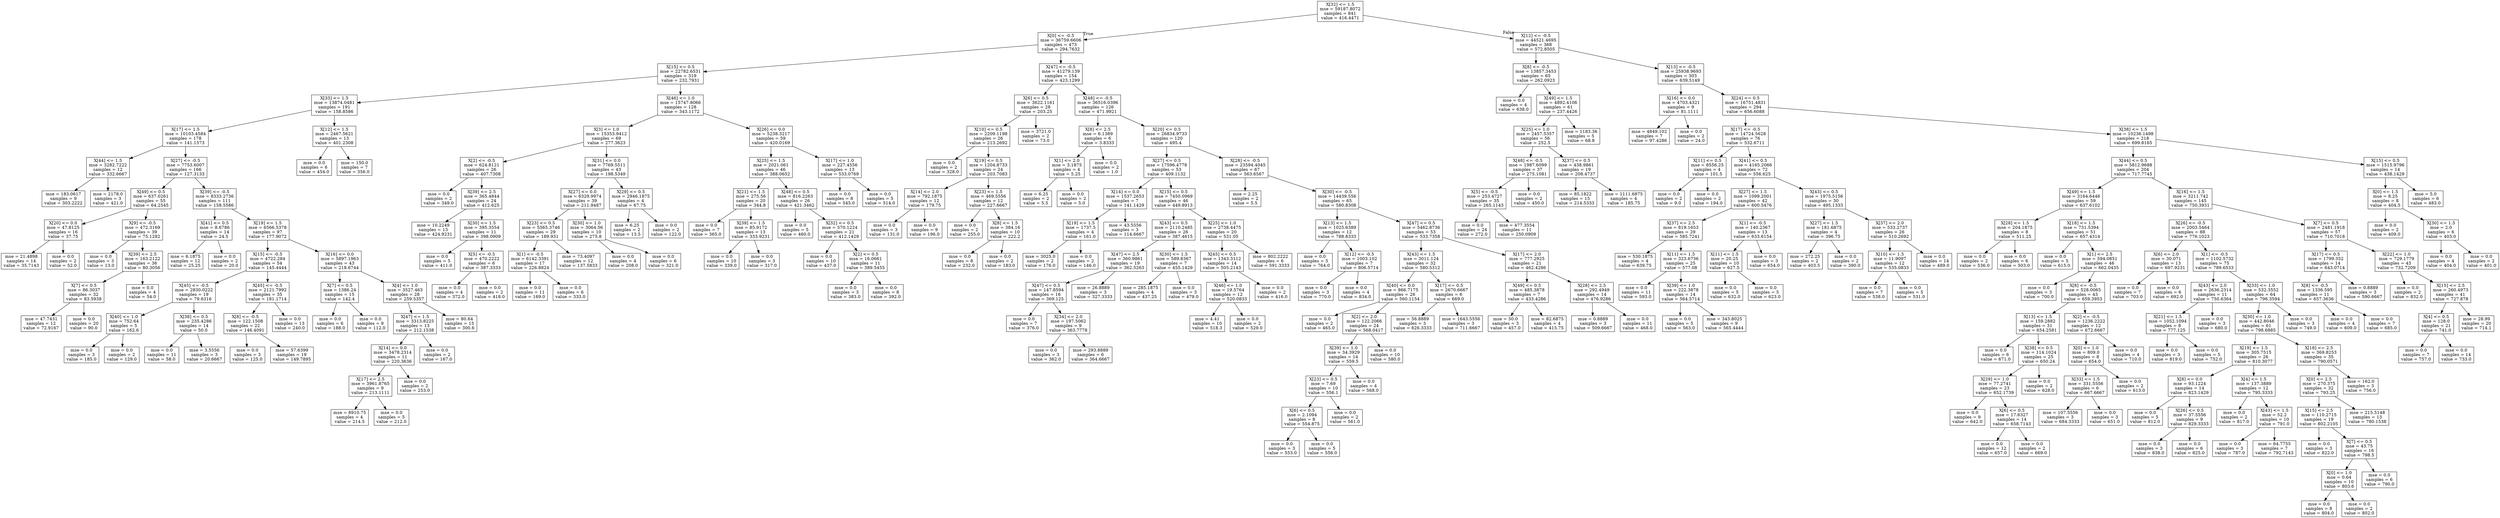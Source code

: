 digraph Tree {
node [shape=box] ;
0 [label="X[32] <= 1.5\nmse = 59187.8072\nsamples = 841\nvalue = 416.4471"] ;
1 [label="X[0] <= -0.5\nmse = 36759.6606\nsamples = 473\nvalue = 294.7632"] ;
0 -> 1 [labeldistance=2.5, labelangle=45, headlabel="True"] ;
2 [label="X[15] <= 0.5\nmse = 22782.6531\nsamples = 319\nvalue = 232.7931"] ;
1 -> 2 ;
3 [label="X[33] <= 1.5\nmse = 13874.0481\nsamples = 191\nvalue = 158.8586"] ;
2 -> 3 ;
4 [label="X[17] <= 1.5\nmse = 10103.4584\nsamples = 178\nvalue = 141.1573"] ;
3 -> 4 ;
5 [label="X[44] <= 1.5\nmse = 3282.7222\nsamples = 12\nvalue = 332.6667"] ;
4 -> 5 ;
6 [label="mse = 183.0617\nsamples = 9\nvalue = 303.2222"] ;
5 -> 6 ;
7 [label="mse = 2178.0\nsamples = 3\nvalue = 421.0"] ;
5 -> 7 ;
8 [label="X[27] <= -0.5\nmse = 7753.6007\nsamples = 166\nvalue = 127.3133"] ;
4 -> 8 ;
9 [label="X[49] <= 0.5\nmse = 637.0261\nsamples = 55\nvalue = 64.2545"] ;
8 -> 9 ;
10 [label="X[20] <= 0.0\nmse = 47.8125\nsamples = 16\nvalue = 37.75"] ;
9 -> 10 ;
11 [label="mse = 21.4898\nsamples = 14\nvalue = 35.7143"] ;
10 -> 11 ;
12 [label="mse = 0.0\nsamples = 2\nvalue = 52.0"] ;
10 -> 12 ;
13 [label="X[9] <= -0.5\nmse = 472.3169\nsamples = 39\nvalue = 75.1282"] ;
9 -> 13 ;
14 [label="mse = 0.0\nsamples = 3\nvalue = 13.0"] ;
13 -> 14 ;
15 [label="X[39] <= 2.5\nmse = 163.2122\nsamples = 36\nvalue = 80.3056"] ;
13 -> 15 ;
16 [label="X[7] <= 0.5\nmse = 86.3037\nsamples = 32\nvalue = 83.5938"] ;
15 -> 16 ;
17 [label="mse = 47.7431\nsamples = 12\nvalue = 72.9167"] ;
16 -> 17 ;
18 [label="mse = 0.0\nsamples = 20\nvalue = 90.0"] ;
16 -> 18 ;
19 [label="mse = 0.0\nsamples = 4\nvalue = 54.0"] ;
15 -> 19 ;
20 [label="X[39] <= -0.5\nmse = 8333.2736\nsamples = 111\nvalue = 158.5586"] ;
8 -> 20 ;
21 [label="X[41] <= 0.5\nmse = 8.6786\nsamples = 14\nvalue = 24.5"] ;
20 -> 21 ;
22 [label="mse = 6.1875\nsamples = 12\nvalue = 25.25"] ;
21 -> 22 ;
23 [label="mse = 0.0\nsamples = 2\nvalue = 20.0"] ;
21 -> 23 ;
24 [label="X[19] <= 1.5\nmse = 6566.5378\nsamples = 97\nvalue = 177.9072"] ;
20 -> 24 ;
25 [label="X[15] <= -0.5\nmse = 4722.284\nsamples = 54\nvalue = 145.4444"] ;
24 -> 25 ;
26 [label="X[45] <= -0.5\nmse = 2830.0222\nsamples = 19\nvalue = 79.6316"] ;
25 -> 26 ;
27 [label="X[40] <= 1.0\nmse = 752.64\nsamples = 5\nvalue = 162.6"] ;
26 -> 27 ;
28 [label="mse = 0.0\nsamples = 3\nvalue = 185.0"] ;
27 -> 28 ;
29 [label="mse = 0.0\nsamples = 2\nvalue = 129.0"] ;
27 -> 29 ;
30 [label="X[38] <= 0.5\nmse = 235.4286\nsamples = 14\nvalue = 50.0"] ;
26 -> 30 ;
31 [label="mse = 0.0\nsamples = 11\nvalue = 58.0"] ;
30 -> 31 ;
32 [label="mse = 3.5556\nsamples = 3\nvalue = 20.6667"] ;
30 -> 32 ;
33 [label="X[45] <= -0.5\nmse = 2121.7992\nsamples = 35\nvalue = 181.1714"] ;
25 -> 33 ;
34 [label="X[8] <= -0.5\nmse = 122.1508\nsamples = 22\nvalue = 146.4091"] ;
33 -> 34 ;
35 [label="mse = 0.0\nsamples = 3\nvalue = 125.0"] ;
34 -> 35 ;
36 [label="mse = 57.6399\nsamples = 19\nvalue = 149.7895"] ;
34 -> 36 ;
37 [label="mse = 0.0\nsamples = 13\nvalue = 240.0"] ;
33 -> 37 ;
38 [label="X[16] <= 0.0\nmse = 5897.1963\nsamples = 43\nvalue = 218.6744"] ;
24 -> 38 ;
39 [label="X[7] <= 0.5\nmse = 1386.24\nsamples = 15\nvalue = 142.4"] ;
38 -> 39 ;
40 [label="mse = 0.0\nsamples = 6\nvalue = 188.0"] ;
39 -> 40 ;
41 [label="mse = 0.0\nsamples = 9\nvalue = 112.0"] ;
39 -> 41 ;
42 [label="X[4] <= 1.0\nmse = 3527.463\nsamples = 28\nvalue = 259.5357"] ;
38 -> 42 ;
43 [label="X[47] <= 1.5\nmse = 3313.8225\nsamples = 13\nvalue = 212.1538"] ;
42 -> 43 ;
44 [label="X[14] <= 0.0\nmse = 3478.2314\nsamples = 11\nvalue = 220.3636"] ;
43 -> 44 ;
45 [label="X[17] <= 2.5\nmse = 3961.8765\nsamples = 9\nvalue = 213.1111"] ;
44 -> 45 ;
46 [label="mse = 8910.75\nsamples = 4\nvalue = 214.5"] ;
45 -> 46 ;
47 [label="mse = 0.0\nsamples = 5\nvalue = 212.0"] ;
45 -> 47 ;
48 [label="mse = 0.0\nsamples = 2\nvalue = 253.0"] ;
44 -> 48 ;
49 [label="mse = 0.0\nsamples = 2\nvalue = 167.0"] ;
43 -> 49 ;
50 [label="mse = 80.64\nsamples = 15\nvalue = 300.6"] ;
42 -> 50 ;
51 [label="X[12] <= 1.5\nmse = 2467.5621\nsamples = 13\nvalue = 401.2308"] ;
3 -> 51 ;
52 [label="mse = 0.0\nsamples = 6\nvalue = 454.0"] ;
51 -> 52 ;
53 [label="mse = 150.0\nsamples = 7\nvalue = 356.0"] ;
51 -> 53 ;
54 [label="X[46] <= 1.0\nmse = 15747.8066\nsamples = 128\nvalue = 343.1172"] ;
2 -> 54 ;
55 [label="X[3] <= 1.0\nmse = 15353.9412\nsamples = 69\nvalue = 277.3623"] ;
54 -> 55 ;
56 [label="X[2] <= -0.5\nmse = 624.8121\nsamples = 26\nvalue = 407.7308"] ;
55 -> 56 ;
57 [label="mse = 0.0\nsamples = 2\nvalue = 349.0"] ;
56 -> 57 ;
58 [label="X[39] <= 2.5\nmse = 365.4844\nsamples = 24\nvalue = 412.625"] ;
56 -> 58 ;
59 [label="mse = 10.2249\nsamples = 13\nvalue = 424.9231"] ;
58 -> 59 ;
60 [label="X[30] <= 1.5\nmse = 395.3554\nsamples = 11\nvalue = 398.0909"] ;
58 -> 60 ;
61 [label="mse = 0.0\nsamples = 5\nvalue = 411.0"] ;
60 -> 61 ;
62 [label="X[5] <= -0.5\nmse = 470.2222\nsamples = 6\nvalue = 387.3333"] ;
60 -> 62 ;
63 [label="mse = 0.0\nsamples = 4\nvalue = 372.0"] ;
62 -> 63 ;
64 [label="mse = 0.0\nsamples = 2\nvalue = 418.0"] ;
62 -> 64 ;
65 [label="X[31] <= 0.0\nmse = 7769.5511\nsamples = 43\nvalue = 198.5349"] ;
55 -> 65 ;
66 [label="X[27] <= 0.0\nmse = 6329.9974\nsamples = 39\nvalue = 211.9487"] ;
65 -> 66 ;
67 [label="X[23] <= 0.5\nmse = 5565.3746\nsamples = 29\nvalue = 189.931"] ;
66 -> 67 ;
68 [label="X[1] <= -0.5\nmse = 6142.3391\nsamples = 17\nvalue = 226.8824"] ;
67 -> 68 ;
69 [label="mse = 0.0\nsamples = 11\nvalue = 169.0"] ;
68 -> 69 ;
70 [label="mse = 0.0\nsamples = 6\nvalue = 333.0"] ;
68 -> 70 ;
71 [label="mse = 73.4097\nsamples = 12\nvalue = 137.5833"] ;
67 -> 71 ;
72 [label="X[30] <= 1.0\nmse = 3064.56\nsamples = 10\nvalue = 275.8"] ;
66 -> 72 ;
73 [label="mse = 0.0\nsamples = 4\nvalue = 208.0"] ;
72 -> 73 ;
74 [label="mse = 0.0\nsamples = 6\nvalue = 321.0"] ;
72 -> 74 ;
75 [label="X[29] <= 0.5\nmse = 2946.1875\nsamples = 4\nvalue = 67.75"] ;
65 -> 75 ;
76 [label="mse = 6.25\nsamples = 2\nvalue = 13.5"] ;
75 -> 76 ;
77 [label="mse = 0.0\nsamples = 2\nvalue = 122.0"] ;
75 -> 77 ;
78 [label="X[26] <= 0.0\nmse = 5238.3217\nsamples = 59\nvalue = 420.0169"] ;
54 -> 78 ;
79 [label="X[25] <= 1.5\nmse = 2021.061\nsamples = 46\nvalue = 388.0652"] ;
78 -> 79 ;
80 [label="X[21] <= 1.5\nmse = 275.56\nsamples = 20\nvalue = 344.8"] ;
79 -> 80 ;
81 [label="mse = 0.0\nsamples = 7\nvalue = 365.0"] ;
80 -> 81 ;
82 [label="X[39] <= 1.5\nmse = 85.9172\nsamples = 13\nvalue = 333.9231"] ;
80 -> 82 ;
83 [label="mse = 0.0\nsamples = 10\nvalue = 339.0"] ;
82 -> 83 ;
84 [label="mse = 0.0\nsamples = 3\nvalue = 317.0"] ;
82 -> 84 ;
85 [label="X[48] <= 0.5\nmse = 816.2263\nsamples = 26\nvalue = 421.3462"] ;
79 -> 85 ;
86 [label="mse = 0.0\nsamples = 5\nvalue = 460.0"] ;
85 -> 86 ;
87 [label="X[32] <= 0.5\nmse = 570.1224\nsamples = 21\nvalue = 412.1429"] ;
85 -> 87 ;
88 [label="mse = 0.0\nsamples = 10\nvalue = 437.0"] ;
87 -> 88 ;
89 [label="X[2] <= 0.5\nmse = 16.0661\nsamples = 11\nvalue = 389.5455"] ;
87 -> 89 ;
90 [label="mse = 0.0\nsamples = 3\nvalue = 383.0"] ;
89 -> 90 ;
91 [label="mse = 0.0\nsamples = 8\nvalue = 392.0"] ;
89 -> 91 ;
92 [label="X[17] <= 1.0\nmse = 227.4556\nsamples = 13\nvalue = 533.0769"] ;
78 -> 92 ;
93 [label="mse = 0.0\nsamples = 8\nvalue = 545.0"] ;
92 -> 93 ;
94 [label="mse = 0.0\nsamples = 5\nvalue = 514.0"] ;
92 -> 94 ;
95 [label="X[47] <= -0.5\nmse = 41279.139\nsamples = 154\nvalue = 423.1299"] ;
1 -> 95 ;
96 [label="X[6] <= 0.5\nmse = 3622.1161\nsamples = 28\nvalue = 203.25"] ;
95 -> 96 ;
97 [label="X[10] <= 0.5\nmse = 2209.1198\nsamples = 26\nvalue = 213.2692"] ;
96 -> 97 ;
98 [label="mse = 0.0\nsamples = 2\nvalue = 328.0"] ;
97 -> 98 ;
99 [label="X[19] <= 0.5\nmse = 1204.8733\nsamples = 24\nvalue = 203.7083"] ;
97 -> 99 ;
100 [label="X[14] <= 2.0\nmse = 792.1875\nsamples = 12\nvalue = 179.75"] ;
99 -> 100 ;
101 [label="mse = 0.0\nsamples = 3\nvalue = 131.0"] ;
100 -> 101 ;
102 [label="mse = 0.0\nsamples = 9\nvalue = 196.0"] ;
100 -> 102 ;
103 [label="X[23] <= 1.5\nmse = 469.5556\nsamples = 12\nvalue = 227.6667"] ;
99 -> 103 ;
104 [label="mse = 0.0\nsamples = 2\nvalue = 255.0"] ;
103 -> 104 ;
105 [label="X[8] <= 1.5\nmse = 384.16\nsamples = 10\nvalue = 222.2"] ;
103 -> 105 ;
106 [label="mse = 0.0\nsamples = 8\nvalue = 232.0"] ;
105 -> 106 ;
107 [label="mse = 0.0\nsamples = 2\nvalue = 183.0"] ;
105 -> 107 ;
108 [label="mse = 3721.0\nsamples = 2\nvalue = 73.0"] ;
96 -> 108 ;
109 [label="X[48] <= -0.5\nmse = 36516.0396\nsamples = 126\nvalue = 471.9921"] ;
95 -> 109 ;
110 [label="X[8] <= 2.5\nmse = 6.1389\nsamples = 6\nvalue = 3.8333"] ;
109 -> 110 ;
111 [label="X[1] <= 2.0\nmse = 3.1875\nsamples = 4\nvalue = 5.25"] ;
110 -> 111 ;
112 [label="mse = 6.25\nsamples = 2\nvalue = 5.5"] ;
111 -> 112 ;
113 [label="mse = 0.0\nsamples = 2\nvalue = 5.0"] ;
111 -> 113 ;
114 [label="mse = 0.0\nsamples = 2\nvalue = 1.0"] ;
110 -> 114 ;
115 [label="X[20] <= 0.5\nmse = 26834.9733\nsamples = 120\nvalue = 495.4"] ;
109 -> 115 ;
116 [label="X[27] <= 0.5\nmse = 17596.4778\nsamples = 53\nvalue = 409.1132"] ;
115 -> 116 ;
117 [label="X[14] <= 0.0\nmse = 1537.2653\nsamples = 7\nvalue = 141.1429"] ;
116 -> 117 ;
118 [label="X[19] <= 1.5\nmse = 1737.5\nsamples = 4\nvalue = 161.0"] ;
117 -> 118 ;
119 [label="mse = 3025.0\nsamples = 2\nvalue = 176.0"] ;
118 -> 119 ;
120 [label="mse = 0.0\nsamples = 2\nvalue = 146.0"] ;
118 -> 120 ;
121 [label="mse = 43.5556\nsamples = 3\nvalue = 114.6667"] ;
117 -> 121 ;
122 [label="X[15] <= 0.5\nmse = 7450.0969\nsamples = 46\nvalue = 449.8913"] ;
116 -> 122 ;
123 [label="X[43] <= 0.5\nmse = 2110.2485\nsamples = 26\nvalue = 387.4615"] ;
122 -> 123 ;
124 [label="X[47] <= 2.5\nmse = 360.9861\nsamples = 19\nvalue = 362.5263"] ;
123 -> 124 ;
125 [label="X[47] <= 0.5\nmse = 147.8594\nsamples = 16\nvalue = 369.125"] ;
124 -> 125 ;
126 [label="mse = 0.0\nsamples = 7\nvalue = 376.0"] ;
125 -> 126 ;
127 [label="X[34] <= 2.0\nmse = 197.5062\nsamples = 9\nvalue = 363.7778"] ;
125 -> 127 ;
128 [label="mse = 0.0\nsamples = 3\nvalue = 362.0"] ;
127 -> 128 ;
129 [label="mse = 293.8889\nsamples = 6\nvalue = 364.6667"] ;
127 -> 129 ;
130 [label="mse = 26.8889\nsamples = 3\nvalue = 327.3333"] ;
124 -> 130 ;
131 [label="X[30] <= 1.5\nmse = 589.8367\nsamples = 7\nvalue = 455.1429"] ;
123 -> 131 ;
132 [label="mse = 285.1875\nsamples = 4\nvalue = 437.25"] ;
131 -> 132 ;
133 [label="mse = 0.0\nsamples = 3\nvalue = 479.0"] ;
131 -> 133 ;
134 [label="X[25] <= 1.0\nmse = 2738.4475\nsamples = 20\nvalue = 531.05"] ;
122 -> 134 ;
135 [label="X[45] <= 0.5\nmse = 1343.3112\nsamples = 14\nvalue = 505.2143"] ;
134 -> 135 ;
136 [label="X[46] <= 1.0\nmse = 19.5764\nsamples = 12\nvalue = 520.0833"] ;
135 -> 136 ;
137 [label="mse = 4.41\nsamples = 10\nvalue = 518.3"] ;
136 -> 137 ;
138 [label="mse = 0.0\nsamples = 2\nvalue = 529.0"] ;
136 -> 138 ;
139 [label="mse = 0.0\nsamples = 2\nvalue = 416.0"] ;
135 -> 139 ;
140 [label="mse = 802.2222\nsamples = 6\nvalue = 591.3333"] ;
134 -> 140 ;
141 [label="X[28] <= -0.5\nmse = 23594.4045\nsamples = 67\nvalue = 563.6567"] ;
115 -> 141 ;
142 [label="mse = 2.25\nsamples = 2\nvalue = 5.5"] ;
141 -> 142 ;
143 [label="X[30] <= -0.5\nmse = 14439.556\nsamples = 65\nvalue = 580.8308"] ;
141 -> 143 ;
144 [label="X[13] <= 1.5\nmse = 1025.6389\nsamples = 12\nvalue = 788.8333"] ;
143 -> 144 ;
145 [label="mse = 0.0\nsamples = 5\nvalue = 764.0"] ;
144 -> 145 ;
146 [label="X[12] <= -0.5\nmse = 1003.102\nsamples = 7\nvalue = 806.5714"] ;
144 -> 146 ;
147 [label="mse = 0.0\nsamples = 3\nvalue = 770.0"] ;
146 -> 147 ;
148 [label="mse = 0.0\nsamples = 4\nvalue = 834.0"] ;
146 -> 148 ;
149 [label="X[47] <= 0.5\nmse = 5462.8736\nsamples = 53\nvalue = 533.7358"] ;
143 -> 149 ;
150 [label="X[43] <= 1.5\nmse = 3011.124\nsamples = 32\nvalue = 580.5312"] ;
149 -> 150 ;
151 [label="X[40] <= 0.0\nmse = 866.7175\nsamples = 26\nvalue = 560.1154"] ;
150 -> 151 ;
152 [label="mse = 0.0\nsamples = 2\nvalue = 465.0"] ;
151 -> 152 ;
153 [label="X[2] <= 2.0\nmse = 122.2066\nsamples = 24\nvalue = 568.0417"] ;
151 -> 153 ;
154 [label="X[39] <= 1.0\nmse = 34.3929\nsamples = 14\nvalue = 559.5"] ;
153 -> 154 ;
155 [label="X[23] <= 0.5\nmse = 7.69\nsamples = 10\nvalue = 556.1"] ;
154 -> 155 ;
156 [label="X[6] <= 0.5\nmse = 2.1094\nsamples = 8\nvalue = 554.875"] ;
155 -> 156 ;
157 [label="mse = 0.0\nsamples = 3\nvalue = 553.0"] ;
156 -> 157 ;
158 [label="mse = 0.0\nsamples = 5\nvalue = 556.0"] ;
156 -> 158 ;
159 [label="mse = 0.0\nsamples = 2\nvalue = 561.0"] ;
155 -> 159 ;
160 [label="mse = 0.0\nsamples = 4\nvalue = 568.0"] ;
154 -> 160 ;
161 [label="mse = 0.0\nsamples = 10\nvalue = 580.0"] ;
153 -> 161 ;
162 [label="X[17] <= 0.5\nmse = 2670.6667\nsamples = 6\nvalue = 669.0"] ;
150 -> 162 ;
163 [label="mse = 56.8889\nsamples = 3\nvalue = 626.3333"] ;
162 -> 163 ;
164 [label="mse = 1643.5556\nsamples = 3\nvalue = 711.6667"] ;
162 -> 164 ;
165 [label="X[17] <= 2.0\nmse = 777.2925\nsamples = 21\nvalue = 462.4286"] ;
149 -> 165 ;
166 [label="X[49] <= 0.5\nmse = 485.3878\nsamples = 7\nvalue = 433.4286"] ;
165 -> 166 ;
167 [label="mse = 50.0\nsamples = 3\nvalue = 457.0"] ;
166 -> 167 ;
168 [label="mse = 82.6875\nsamples = 4\nvalue = 415.75"] ;
166 -> 168 ;
169 [label="X[28] <= 2.5\nmse = 292.4949\nsamples = 14\nvalue = 476.9286"] ;
165 -> 169 ;
170 [label="mse = 0.8889\nsamples = 3\nvalue = 509.6667"] ;
169 -> 170 ;
171 [label="mse = 0.0\nsamples = 11\nvalue = 468.0"] ;
169 -> 171 ;
172 [label="X[12] <= -0.5\nmse = 44521.4695\nsamples = 368\nvalue = 572.8505"] ;
0 -> 172 [labeldistance=2.5, labelangle=-45, headlabel="False"] ;
173 [label="X[8] <= -0.5\nmse = 13857.3453\nsamples = 65\nvalue = 262.0923"] ;
172 -> 173 ;
174 [label="mse = 0.0\nsamples = 4\nvalue = 638.0"] ;
173 -> 174 ;
175 [label="X[49] <= 1.5\nmse = 4892.4106\nsamples = 61\nvalue = 237.4426"] ;
173 -> 175 ;
176 [label="X[25] <= 1.0\nmse = 2457.5357\nsamples = 56\nvalue = 252.5"] ;
175 -> 176 ;
177 [label="X[48] <= -0.5\nmse = 1987.6099\nsamples = 37\nvalue = 275.1081"] ;
176 -> 177 ;
178 [label="X[5] <= -0.5\nmse = 253.4727\nsamples = 35\nvalue = 265.1143"] ;
177 -> 178 ;
179 [label="mse = 0.0\nsamples = 24\nvalue = 272.0"] ;
178 -> 179 ;
180 [label="mse = 477.3554\nsamples = 11\nvalue = 250.0909"] ;
178 -> 180 ;
181 [label="mse = 0.0\nsamples = 2\nvalue = 450.0"] ;
177 -> 181 ;
182 [label="X[37] <= 0.5\nmse = 438.9861\nsamples = 19\nvalue = 208.4737"] ;
176 -> 182 ;
183 [label="mse = 85.1822\nsamples = 15\nvalue = 214.5333"] ;
182 -> 183 ;
184 [label="mse = 1111.6875\nsamples = 4\nvalue = 185.75"] ;
182 -> 184 ;
185 [label="mse = 1183.36\nsamples = 5\nvalue = 68.8"] ;
175 -> 185 ;
186 [label="X[13] <= -0.5\nmse = 25938.9693\nsamples = 303\nvalue = 639.5149"] ;
172 -> 186 ;
187 [label="X[16] <= 0.0\nmse = 4703.4321\nsamples = 9\nvalue = 81.1111"] ;
186 -> 187 ;
188 [label="mse = 4849.102\nsamples = 7\nvalue = 97.4286"] ;
187 -> 188 ;
189 [label="mse = 0.0\nsamples = 2\nvalue = 24.0"] ;
187 -> 189 ;
190 [label="X[24] <= 0.5\nmse = 16751.4831\nsamples = 294\nvalue = 656.6088"] ;
186 -> 190 ;
191 [label="X[17] <= -0.5\nmse = 14724.5628\nsamples = 76\nvalue = 532.6711"] ;
190 -> 191 ;
192 [label="X[11] <= 0.5\nmse = 8556.25\nsamples = 4\nvalue = 101.5"] ;
191 -> 192 ;
193 [label="mse = 0.0\nsamples = 2\nvalue = 9.0"] ;
192 -> 193 ;
194 [label="mse = 0.0\nsamples = 2\nvalue = 194.0"] ;
192 -> 194 ;
195 [label="X[41] <= 0.5\nmse = 4165.2066\nsamples = 72\nvalue = 556.625"] ;
191 -> 195 ;
196 [label="X[27] <= 1.5\nmse = 1099.2001\nsamples = 42\nvalue = 600.5476"] ;
195 -> 196 ;
197 [label="X[37] <= 2.5\nmse = 819.1653\nsamples = 29\nvalue = 585.7241"] ;
196 -> 197 ;
198 [label="mse = 530.1875\nsamples = 4\nvalue = 639.75"] ;
197 -> 198 ;
199 [label="X[11] <= 1.5\nmse = 323.6736\nsamples = 25\nvalue = 577.08"] ;
197 -> 199 ;
200 [label="mse = 0.0\nsamples = 11\nvalue = 593.0"] ;
199 -> 200 ;
201 [label="X[39] <= 1.0\nmse = 222.3878\nsamples = 14\nvalue = 564.5714"] ;
199 -> 201 ;
202 [label="mse = 0.0\nsamples = 5\nvalue = 563.0"] ;
201 -> 202 ;
203 [label="mse = 343.8025\nsamples = 9\nvalue = 565.4444"] ;
201 -> 203 ;
204 [label="X[1] <= -0.5\nmse = 140.2367\nsamples = 13\nvalue = 633.6154"] ;
196 -> 204 ;
205 [label="X[11] <= 1.5\nmse = 20.25\nsamples = 10\nvalue = 627.5"] ;
204 -> 205 ;
206 [label="mse = 0.0\nsamples = 5\nvalue = 632.0"] ;
205 -> 206 ;
207 [label="mse = 0.0\nsamples = 5\nvalue = 623.0"] ;
205 -> 207 ;
208 [label="mse = 0.0\nsamples = 3\nvalue = 654.0"] ;
204 -> 208 ;
209 [label="X[43] <= 0.5\nmse = 1975.5156\nsamples = 30\nvalue = 495.1333"] ;
195 -> 209 ;
210 [label="X[27] <= 1.5\nmse = 181.6875\nsamples = 4\nvalue = 396.75"] ;
209 -> 210 ;
211 [label="mse = 272.25\nsamples = 2\nvalue = 403.5"] ;
210 -> 211 ;
212 [label="mse = 0.0\nsamples = 2\nvalue = 390.0"] ;
210 -> 212 ;
213 [label="X[37] <= 2.0\nmse = 533.2737\nsamples = 26\nvalue = 510.2692"] ;
209 -> 213 ;
214 [label="X[10] <= 1.5\nmse = 11.9097\nsamples = 12\nvalue = 535.0833"] ;
213 -> 214 ;
215 [label="mse = 0.0\nsamples = 7\nvalue = 538.0"] ;
214 -> 215 ;
216 [label="mse = 0.0\nsamples = 5\nvalue = 531.0"] ;
214 -> 216 ;
217 [label="mse = 0.0\nsamples = 14\nvalue = 489.0"] ;
213 -> 217 ;
218 [label="X[38] <= 1.5\nmse = 10236.1498\nsamples = 218\nvalue = 699.8165"] ;
190 -> 218 ;
219 [label="X[44] <= 0.5\nmse = 5812.9688\nsamples = 204\nvalue = 717.7745"] ;
218 -> 219 ;
220 [label="X[49] <= 1.5\nmse = 3164.6446\nsamples = 59\nvalue = 637.6102"] ;
219 -> 220 ;
221 [label="X[28] <= 1.5\nmse = 204.1875\nsamples = 8\nvalue = 511.25"] ;
220 -> 221 ;
222 [label="mse = 0.0\nsamples = 2\nvalue = 536.0"] ;
221 -> 222 ;
223 [label="mse = 0.0\nsamples = 6\nvalue = 503.0"] ;
221 -> 223 ;
224 [label="X[18] <= 1.5\nmse = 731.5394\nsamples = 51\nvalue = 657.4314"] ;
220 -> 224 ;
225 [label="mse = 0.0\nsamples = 5\nvalue = 615.0"] ;
224 -> 225 ;
226 [label="X[1] <= 2.5\nmse = 594.0851\nsamples = 46\nvalue = 662.0435"] ;
224 -> 226 ;
227 [label="mse = 0.0\nsamples = 3\nvalue = 700.0"] ;
226 -> 227 ;
228 [label="X[8] <= -0.5\nmse = 528.0065\nsamples = 43\nvalue = 659.3953"] ;
226 -> 228 ;
229 [label="X[13] <= 1.5\nmse = 159.2882\nsamples = 31\nvalue = 654.2581"] ;
228 -> 229 ;
230 [label="mse = 0.0\nsamples = 6\nvalue = 671.0"] ;
229 -> 230 ;
231 [label="X[38] <= 0.5\nmse = 114.1024\nsamples = 25\nvalue = 650.24"] ;
229 -> 231 ;
232 [label="X[29] <= 1.0\nmse = 77.2741\nsamples = 23\nvalue = 652.1739"] ;
231 -> 232 ;
233 [label="mse = 0.0\nsamples = 9\nvalue = 642.0"] ;
232 -> 233 ;
234 [label="X[6] <= 0.5\nmse = 17.6327\nsamples = 14\nvalue = 658.7143"] ;
232 -> 234 ;
235 [label="mse = 0.0\nsamples = 12\nvalue = 657.0"] ;
234 -> 235 ;
236 [label="mse = 0.0\nsamples = 2\nvalue = 669.0"] ;
234 -> 236 ;
237 [label="mse = 0.0\nsamples = 2\nvalue = 628.0"] ;
231 -> 237 ;
238 [label="X[2] <= -0.5\nmse = 1236.2222\nsamples = 12\nvalue = 672.6667"] ;
228 -> 238 ;
239 [label="X[0] <= 1.0\nmse = 809.0\nsamples = 8\nvalue = 654.0"] ;
238 -> 239 ;
240 [label="X[33] <= 1.5\nmse = 331.5556\nsamples = 6\nvalue = 667.6667"] ;
239 -> 240 ;
241 [label="mse = 107.5556\nsamples = 3\nvalue = 684.3333"] ;
240 -> 241 ;
242 [label="mse = 0.0\nsamples = 3\nvalue = 651.0"] ;
240 -> 242 ;
243 [label="mse = 0.0\nsamples = 2\nvalue = 613.0"] ;
239 -> 243 ;
244 [label="mse = 0.0\nsamples = 4\nvalue = 710.0"] ;
238 -> 244 ;
245 [label="X[16] <= 1.5\nmse = 3211.742\nsamples = 145\nvalue = 750.3931"] ;
219 -> 245 ;
246 [label="X[26] <= -0.5\nmse = 2003.5464\nsamples = 88\nvalue = 776.1023"] ;
245 -> 246 ;
247 [label="X[6] <= 2.0\nmse = 30.071\nsamples = 13\nvalue = 697.9231"] ;
246 -> 247 ;
248 [label="mse = 0.0\nsamples = 7\nvalue = 703.0"] ;
247 -> 248 ;
249 [label="mse = 0.0\nsamples = 6\nvalue = 692.0"] ;
247 -> 249 ;
250 [label="X[1] <= -0.5\nmse = 1102.5732\nsamples = 75\nvalue = 789.6533"] ;
246 -> 250 ;
251 [label="X[43] <= 2.0\nmse = 2636.2314\nsamples = 11\nvalue = 750.6364"] ;
250 -> 251 ;
252 [label="X[21] <= 1.5\nmse = 1052.1094\nsamples = 8\nvalue = 777.125"] ;
251 -> 252 ;
253 [label="mse = 0.0\nsamples = 3\nvalue = 819.0"] ;
252 -> 253 ;
254 [label="mse = 0.0\nsamples = 5\nvalue = 752.0"] ;
252 -> 254 ;
255 [label="mse = 0.0\nsamples = 3\nvalue = 680.0"] ;
251 -> 255 ;
256 [label="X[33] <= 1.0\nmse = 532.3552\nsamples = 64\nvalue = 796.3594"] ;
250 -> 256 ;
257 [label="X[30] <= 1.0\nmse = 442.8046\nsamples = 61\nvalue = 798.6885"] ;
256 -> 257 ;
258 [label="X[19] <= 1.5\nmse = 305.7515\nsamples = 26\nvalue = 810.3077"] ;
257 -> 258 ;
259 [label="X[8] <= 0.0\nmse = 93.1224\nsamples = 14\nvalue = 823.1429"] ;
258 -> 259 ;
260 [label="mse = 0.0\nsamples = 5\nvalue = 812.0"] ;
259 -> 260 ;
261 [label="X[26] <= 0.5\nmse = 37.5556\nsamples = 9\nvalue = 829.3333"] ;
259 -> 261 ;
262 [label="mse = 0.0\nsamples = 3\nvalue = 838.0"] ;
261 -> 262 ;
263 [label="mse = 0.0\nsamples = 6\nvalue = 825.0"] ;
261 -> 263 ;
264 [label="X[4] <= 1.5\nmse = 137.3889\nsamples = 12\nvalue = 795.3333"] ;
258 -> 264 ;
265 [label="mse = 0.0\nsamples = 2\nvalue = 817.0"] ;
264 -> 265 ;
266 [label="X[43] <= 1.5\nmse = 52.2\nsamples = 10\nvalue = 791.0"] ;
264 -> 266 ;
267 [label="mse = 0.0\nsamples = 3\nvalue = 787.0"] ;
266 -> 267 ;
268 [label="mse = 64.7755\nsamples = 7\nvalue = 792.7143"] ;
266 -> 268 ;
269 [label="X[18] <= 2.5\nmse = 369.8253\nsamples = 35\nvalue = 790.0571"] ;
257 -> 269 ;
270 [label="X[0] <= 2.5\nmse = 270.375\nsamples = 32\nvalue = 793.25"] ;
269 -> 270 ;
271 [label="X[15] <= 2.5\nmse = 110.2715\nsamples = 19\nvalue = 802.2105"] ;
270 -> 271 ;
272 [label="mse = 0.0\nsamples = 3\nvalue = 822.0"] ;
271 -> 272 ;
273 [label="X[7] <= 0.5\nmse = 43.75\nsamples = 16\nvalue = 798.5"] ;
271 -> 273 ;
274 [label="X[0] <= 1.0\nmse = 0.64\nsamples = 10\nvalue = 803.6"] ;
273 -> 274 ;
275 [label="mse = 0.0\nsamples = 8\nvalue = 804.0"] ;
274 -> 275 ;
276 [label="mse = 0.0\nsamples = 2\nvalue = 802.0"] ;
274 -> 276 ;
277 [label="mse = 0.0\nsamples = 6\nvalue = 790.0"] ;
273 -> 277 ;
278 [label="mse = 215.5148\nsamples = 13\nvalue = 780.1538"] ;
270 -> 278 ;
279 [label="mse = 162.0\nsamples = 3\nvalue = 756.0"] ;
269 -> 279 ;
280 [label="mse = 0.0\nsamples = 3\nvalue = 749.0"] ;
256 -> 280 ;
281 [label="X[7] <= 0.5\nmse = 2481.1918\nsamples = 57\nvalue = 710.7018"] ;
245 -> 281 ;
282 [label="X[17] <= 0.5\nmse = 1799.352\nsamples = 14\nvalue = 643.0714"] ;
281 -> 282 ;
283 [label="X[8] <= -0.5\nmse = 1336.595\nsamples = 11\nvalue = 657.3636"] ;
282 -> 283 ;
284 [label="mse = 0.0\nsamples = 4\nvalue = 609.0"] ;
283 -> 284 ;
285 [label="mse = 0.0\nsamples = 7\nvalue = 685.0"] ;
283 -> 285 ;
286 [label="mse = 0.8889\nsamples = 3\nvalue = 590.6667"] ;
282 -> 286 ;
287 [label="X[22] <= 1.0\nmse = 729.1779\nsamples = 43\nvalue = 732.7209"] ;
281 -> 287 ;
288 [label="mse = 0.0\nsamples = 2\nvalue = 832.0"] ;
287 -> 288 ;
289 [label="X[15] <= 2.5\nmse = 260.4973\nsamples = 41\nvalue = 727.878"] ;
287 -> 289 ;
290 [label="X[4] <= 0.5\nmse = 128.0\nsamples = 21\nvalue = 741.0"] ;
289 -> 290 ;
291 [label="mse = 0.0\nsamples = 7\nvalue = 757.0"] ;
290 -> 291 ;
292 [label="mse = 0.0\nsamples = 14\nvalue = 733.0"] ;
290 -> 292 ;
293 [label="mse = 28.99\nsamples = 20\nvalue = 714.1"] ;
289 -> 293 ;
294 [label="X[15] <= 0.5\nmse = 1515.9796\nsamples = 14\nvalue = 438.1429"] ;
218 -> 294 ;
295 [label="X[0] <= 1.5\nmse = 8.25\nsamples = 8\nvalue = 404.5"] ;
294 -> 295 ;
296 [label="mse = 0.0\nsamples = 2\nvalue = 409.0"] ;
295 -> 296 ;
297 [label="X[30] <= 1.5\nmse = 2.0\nsamples = 6\nvalue = 403.0"] ;
295 -> 297 ;
298 [label="mse = 0.0\nsamples = 4\nvalue = 404.0"] ;
297 -> 298 ;
299 [label="mse = 0.0\nsamples = 2\nvalue = 401.0"] ;
297 -> 299 ;
300 [label="mse = 5.0\nsamples = 6\nvalue = 483.0"] ;
294 -> 300 ;
}
